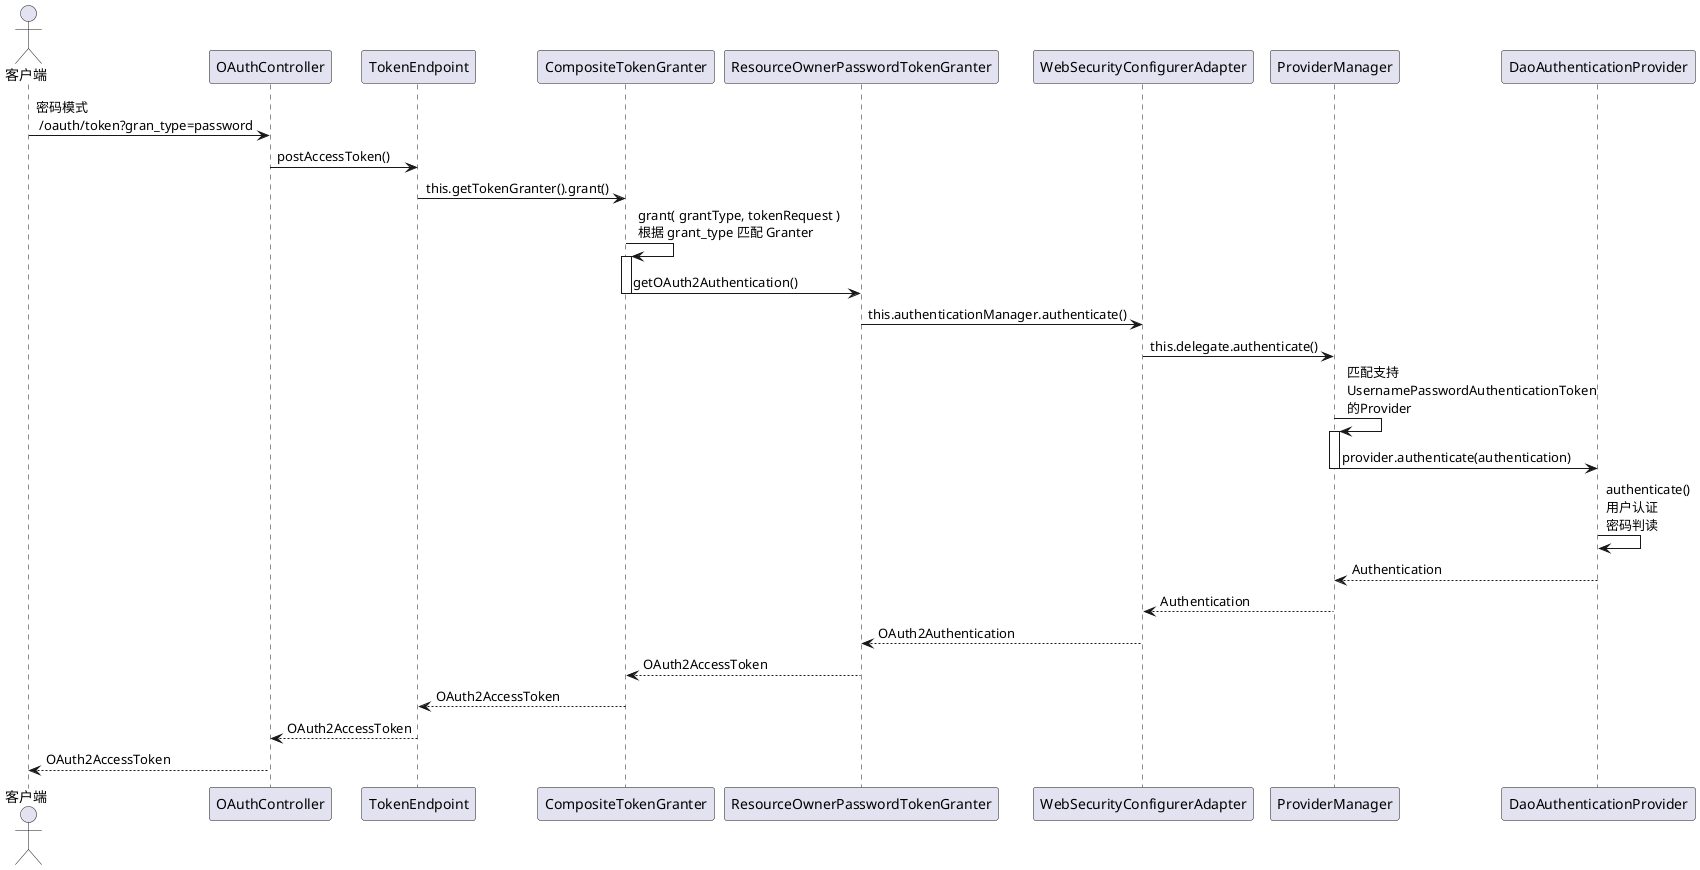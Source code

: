@startuml
'https://plantuml.com/sequence-diagram
actor 客户端

客户端 -> OAuthController: 密码模式 \n /oauth/token?gran_type=password
OAuthController -> TokenEndpoint: postAccessToken()
TokenEndpoint -> CompositeTokenGranter: this.getTokenGranter().grant()
CompositeTokenGranter->CompositeTokenGranter: grant( grantType, tokenRequest )\n根据 grant_type 匹配 Granter
activate  CompositeTokenGranter
CompositeTokenGranter->ResourceOwnerPasswordTokenGranter: getOAuth2Authentication()
deactivate  CompositeTokenGranter
ResourceOwnerPasswordTokenGranter-> WebSecurityConfigurerAdapter:this.authenticationManager.authenticate()
WebSecurityConfigurerAdapter -> ProviderManager: this.delegate.authenticate()
ProviderManager -> ProviderManager: 匹配支持\nUsernamePasswordAuthenticationToken\n的Provider
activate ProviderManager
ProviderManager -> DaoAuthenticationProvider: provider.authenticate(authentication)
deactivate ProviderManager
DaoAuthenticationProvider -> DaoAuthenticationProvider:authenticate()\n用户认证\n密码判读
ProviderManager <-- DaoAuthenticationProvider: Authentication
WebSecurityConfigurerAdapter <-- ProviderManager: Authentication
ResourceOwnerPasswordTokenGranter <-- WebSecurityConfigurerAdapter: OAuth2Authentication
CompositeTokenGranter <-- ResourceOwnerPasswordTokenGranter: OAuth2AccessToken
TokenEndpoint <-- CompositeTokenGranter:OAuth2AccessToken
OAuthController <-- TokenEndpoint:OAuth2AccessToken
客户端 <-- OAuthController: OAuth2AccessToken
@enduml